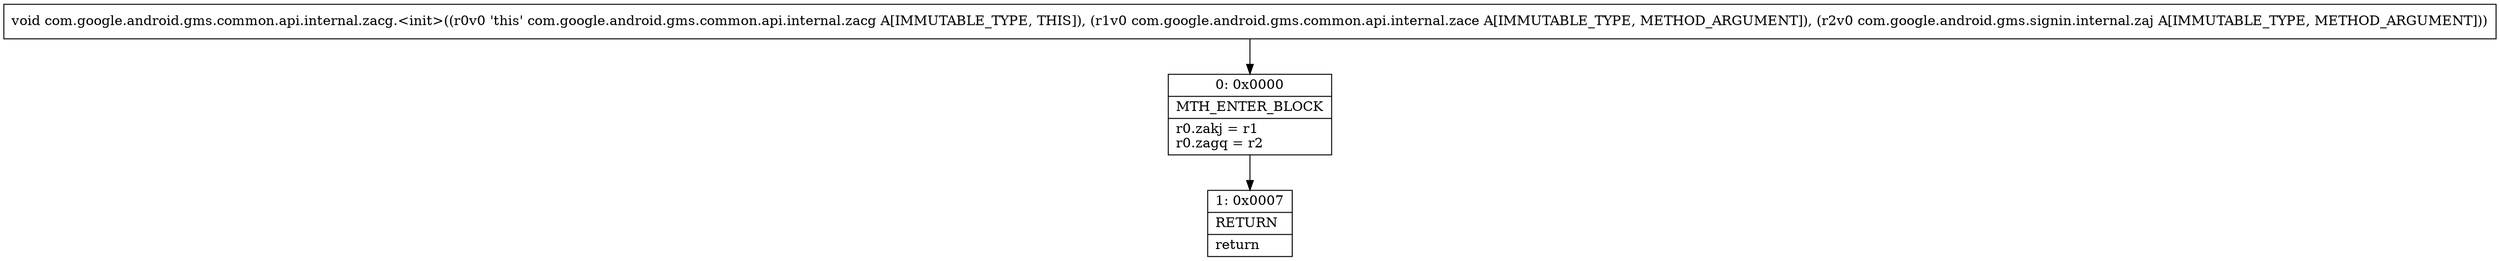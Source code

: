 digraph "CFG forcom.google.android.gms.common.api.internal.zacg.\<init\>(Lcom\/google\/android\/gms\/common\/api\/internal\/zace;Lcom\/google\/android\/gms\/signin\/internal\/zaj;)V" {
Node_0 [shape=record,label="{0\:\ 0x0000|MTH_ENTER_BLOCK\l|r0.zakj = r1\lr0.zagq = r2\l}"];
Node_1 [shape=record,label="{1\:\ 0x0007|RETURN\l|return\l}"];
MethodNode[shape=record,label="{void com.google.android.gms.common.api.internal.zacg.\<init\>((r0v0 'this' com.google.android.gms.common.api.internal.zacg A[IMMUTABLE_TYPE, THIS]), (r1v0 com.google.android.gms.common.api.internal.zace A[IMMUTABLE_TYPE, METHOD_ARGUMENT]), (r2v0 com.google.android.gms.signin.internal.zaj A[IMMUTABLE_TYPE, METHOD_ARGUMENT])) }"];
MethodNode -> Node_0;
Node_0 -> Node_1;
}

